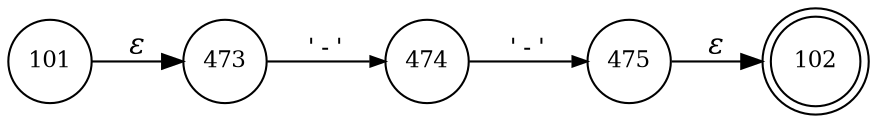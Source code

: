 digraph ATN {
rankdir=LR;
s102[fontsize=11, label="102", shape=doublecircle, fixedsize=true, width=.6];
s101[fontsize=11,label="101", shape=circle, fixedsize=true, width=.55, peripheries=1];
s473[fontsize=11,label="473", shape=circle, fixedsize=true, width=.55, peripheries=1];
s474[fontsize=11,label="474", shape=circle, fixedsize=true, width=.55, peripheries=1];
s475[fontsize=11,label="475", shape=circle, fixedsize=true, width=.55, peripheries=1];
s101 -> s473 [fontname="Times-Italic", label="&epsilon;"];
s473 -> s474 [fontsize=11, fontname="Courier", arrowsize=.7, label = "'-'", arrowhead = normal];
s474 -> s475 [fontsize=11, fontname="Courier", arrowsize=.7, label = "'-'", arrowhead = normal];
s475 -> s102 [fontname="Times-Italic", label="&epsilon;"];
}